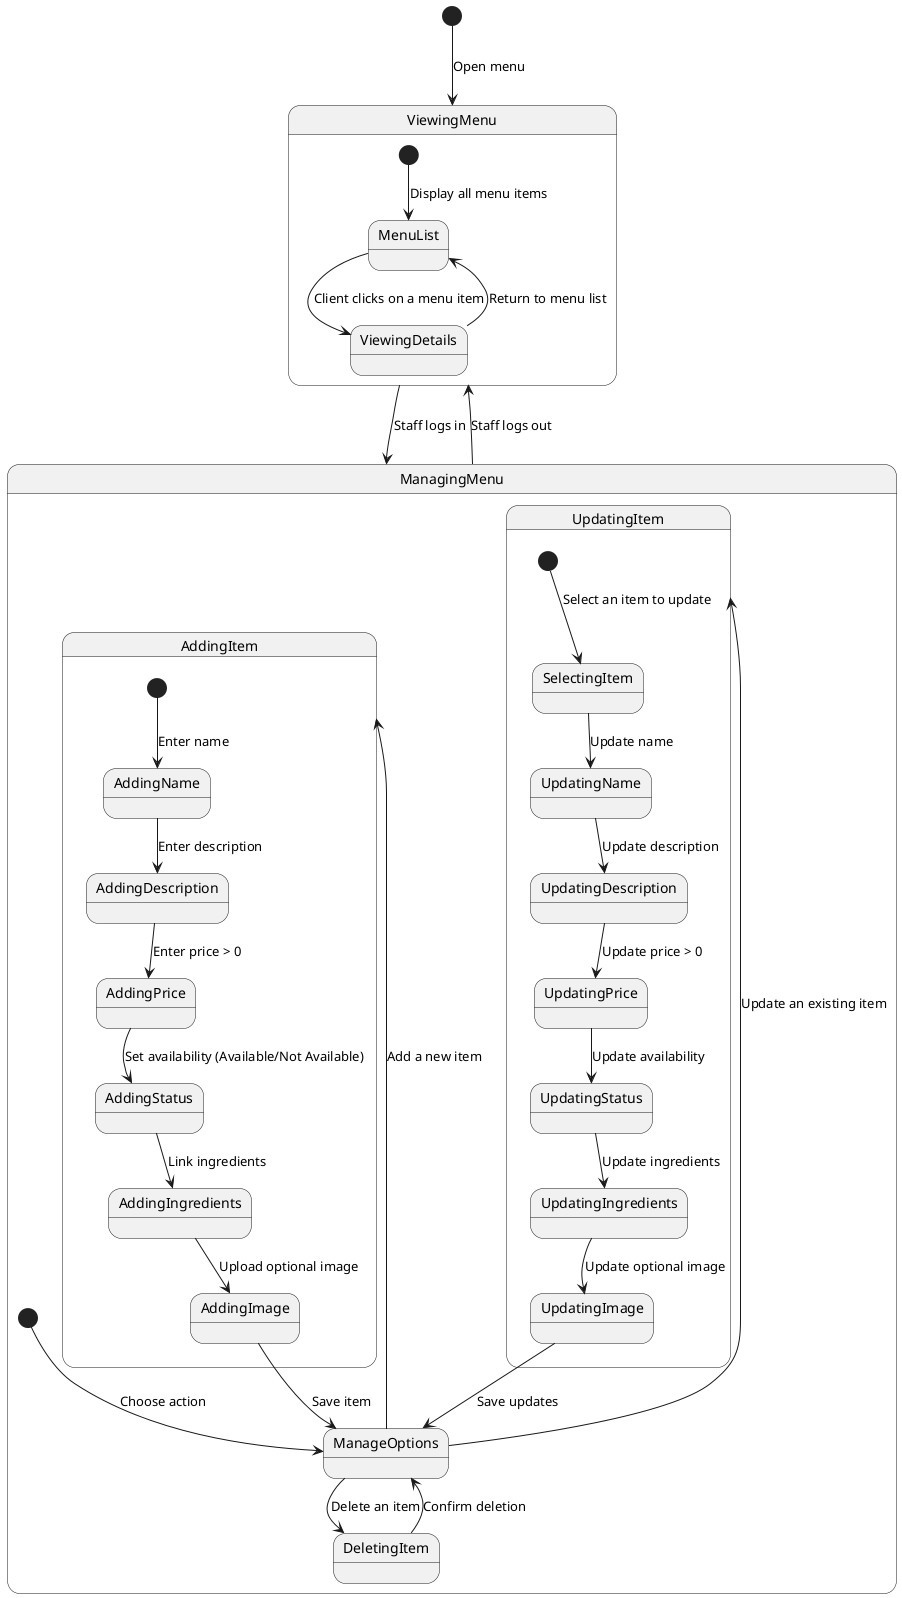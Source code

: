 @startuml
[*] --> ViewingMenu : Open menu

state ViewingMenu {
    [*] --> MenuList : Display all menu items
    MenuList --> ViewingDetails : Client clicks on a menu item
    ViewingDetails --> MenuList : Return to menu list
}

ViewingMenu --> ManagingMenu : Staff logs in
ManagingMenu --> ViewingMenu : Staff logs out

state ManagingMenu {
    [*] --> ManageOptions : Choose action
    ManageOptions --> AddingItem : Add a new item
    ManageOptions --> UpdatingItem : Update an existing item
    ManageOptions --> DeletingItem : Delete an item

    state AddingItem {
        [*] --> AddingName : Enter name
        AddingName --> AddingDescription : Enter description
        AddingDescription --> AddingPrice : Enter price > 0
        AddingPrice --> AddingStatus : Set availability (Available/Not Available)
        AddingStatus --> AddingIngredients : Link ingredients
        AddingIngredients --> AddingImage : Upload optional image
        AddingImage --> ManageOptions : Save item
    }

    state UpdatingItem {
        [*] --> SelectingItem : Select an item to update
        SelectingItem --> UpdatingName : Update name
        UpdatingName --> UpdatingDescription : Update description
        UpdatingDescription --> UpdatingPrice : Update price > 0
        UpdatingPrice --> UpdatingStatus : Update availability
        UpdatingStatus --> UpdatingIngredients : Update ingredients
        UpdatingIngredients --> UpdatingImage : Update optional image
        UpdatingImage --> ManageOptions : Save updates
    }

    DeletingItem --> ManageOptions : Confirm deletion
}
@enduml
